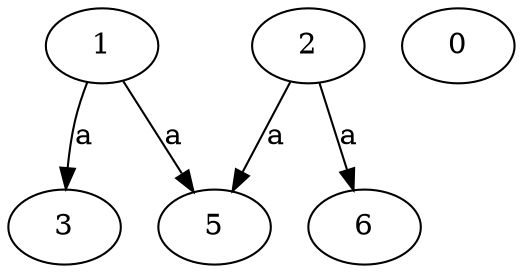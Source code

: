 strict digraph  {
3;
0;
5;
6;
1;
2;
1 -> 3  [label=a];
1 -> 5  [label=a];
2 -> 5  [label=a];
2 -> 6  [label=a];
}
